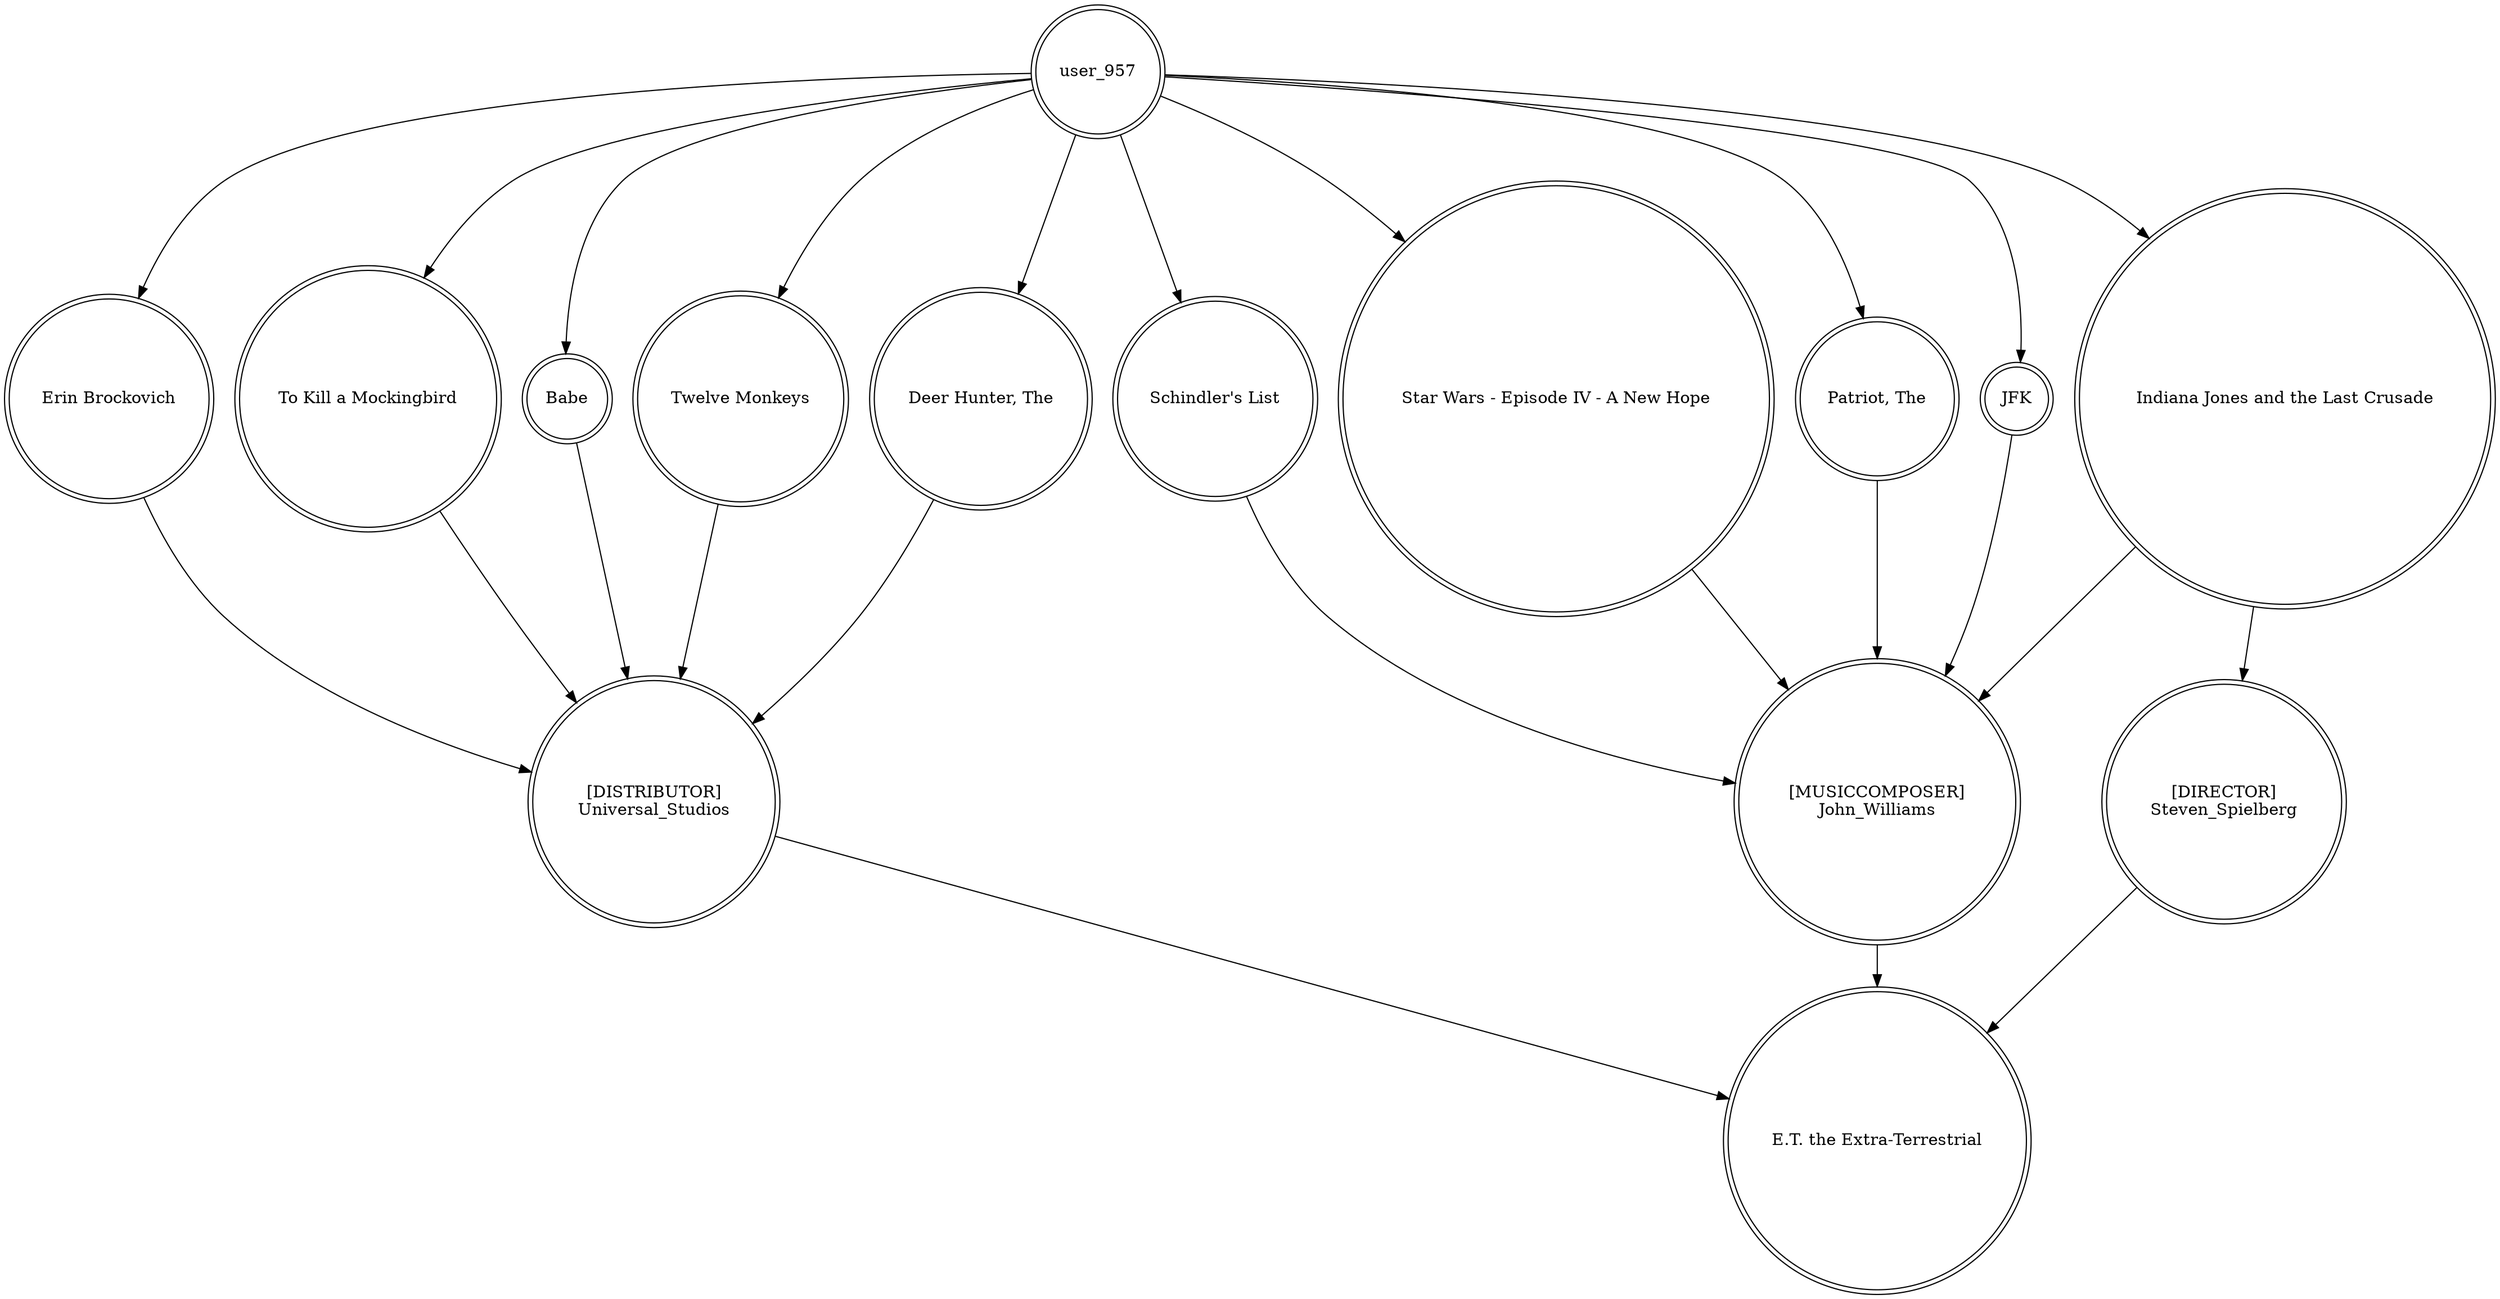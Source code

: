 digraph finite_state_machine {
	node [shape=doublecircle]
	"Erin Brockovich" -> "[DISTRIBUTOR]
Universal_Studios"
	user_957 -> "Schindler's List"
	user_957 -> "To Kill a Mockingbird"
	"[DISTRIBUTOR]
Universal_Studios" -> "E.T. the Extra-Terrestrial"
	"To Kill a Mockingbird" -> "[DISTRIBUTOR]
Universal_Studios"
	"Star Wars - Episode IV - A New Hope" -> "[MUSICCOMPOSER]
John_Williams"
	user_957 -> "Indiana Jones and the Last Crusade"
	"Schindler's List" -> "[MUSICCOMPOSER]
John_Williams"
	Babe -> "[DISTRIBUTOR]
Universal_Studios"
	"[DIRECTOR]
Steven_Spielberg" -> "E.T. the Extra-Terrestrial"
	user_957 -> Babe
	"Patriot, The" -> "[MUSICCOMPOSER]
John_Williams"
	"Twelve Monkeys" -> "[DISTRIBUTOR]
Universal_Studios"
	JFK -> "[MUSICCOMPOSER]
John_Williams"
	"Indiana Jones and the Last Crusade" -> "[MUSICCOMPOSER]
John_Williams"
	user_957 -> "Deer Hunter, The"
	"Deer Hunter, The" -> "[DISTRIBUTOR]
Universal_Studios"
	"[MUSICCOMPOSER]
John_Williams" -> "E.T. the Extra-Terrestrial"
	user_957 -> "Twelve Monkeys"
	user_957 -> "Patriot, The"
	user_957 -> "Star Wars - Episode IV - A New Hope"
	"Indiana Jones and the Last Crusade" -> "[DIRECTOR]
Steven_Spielberg"
	user_957 -> JFK
	user_957 -> "Erin Brockovich"
}
